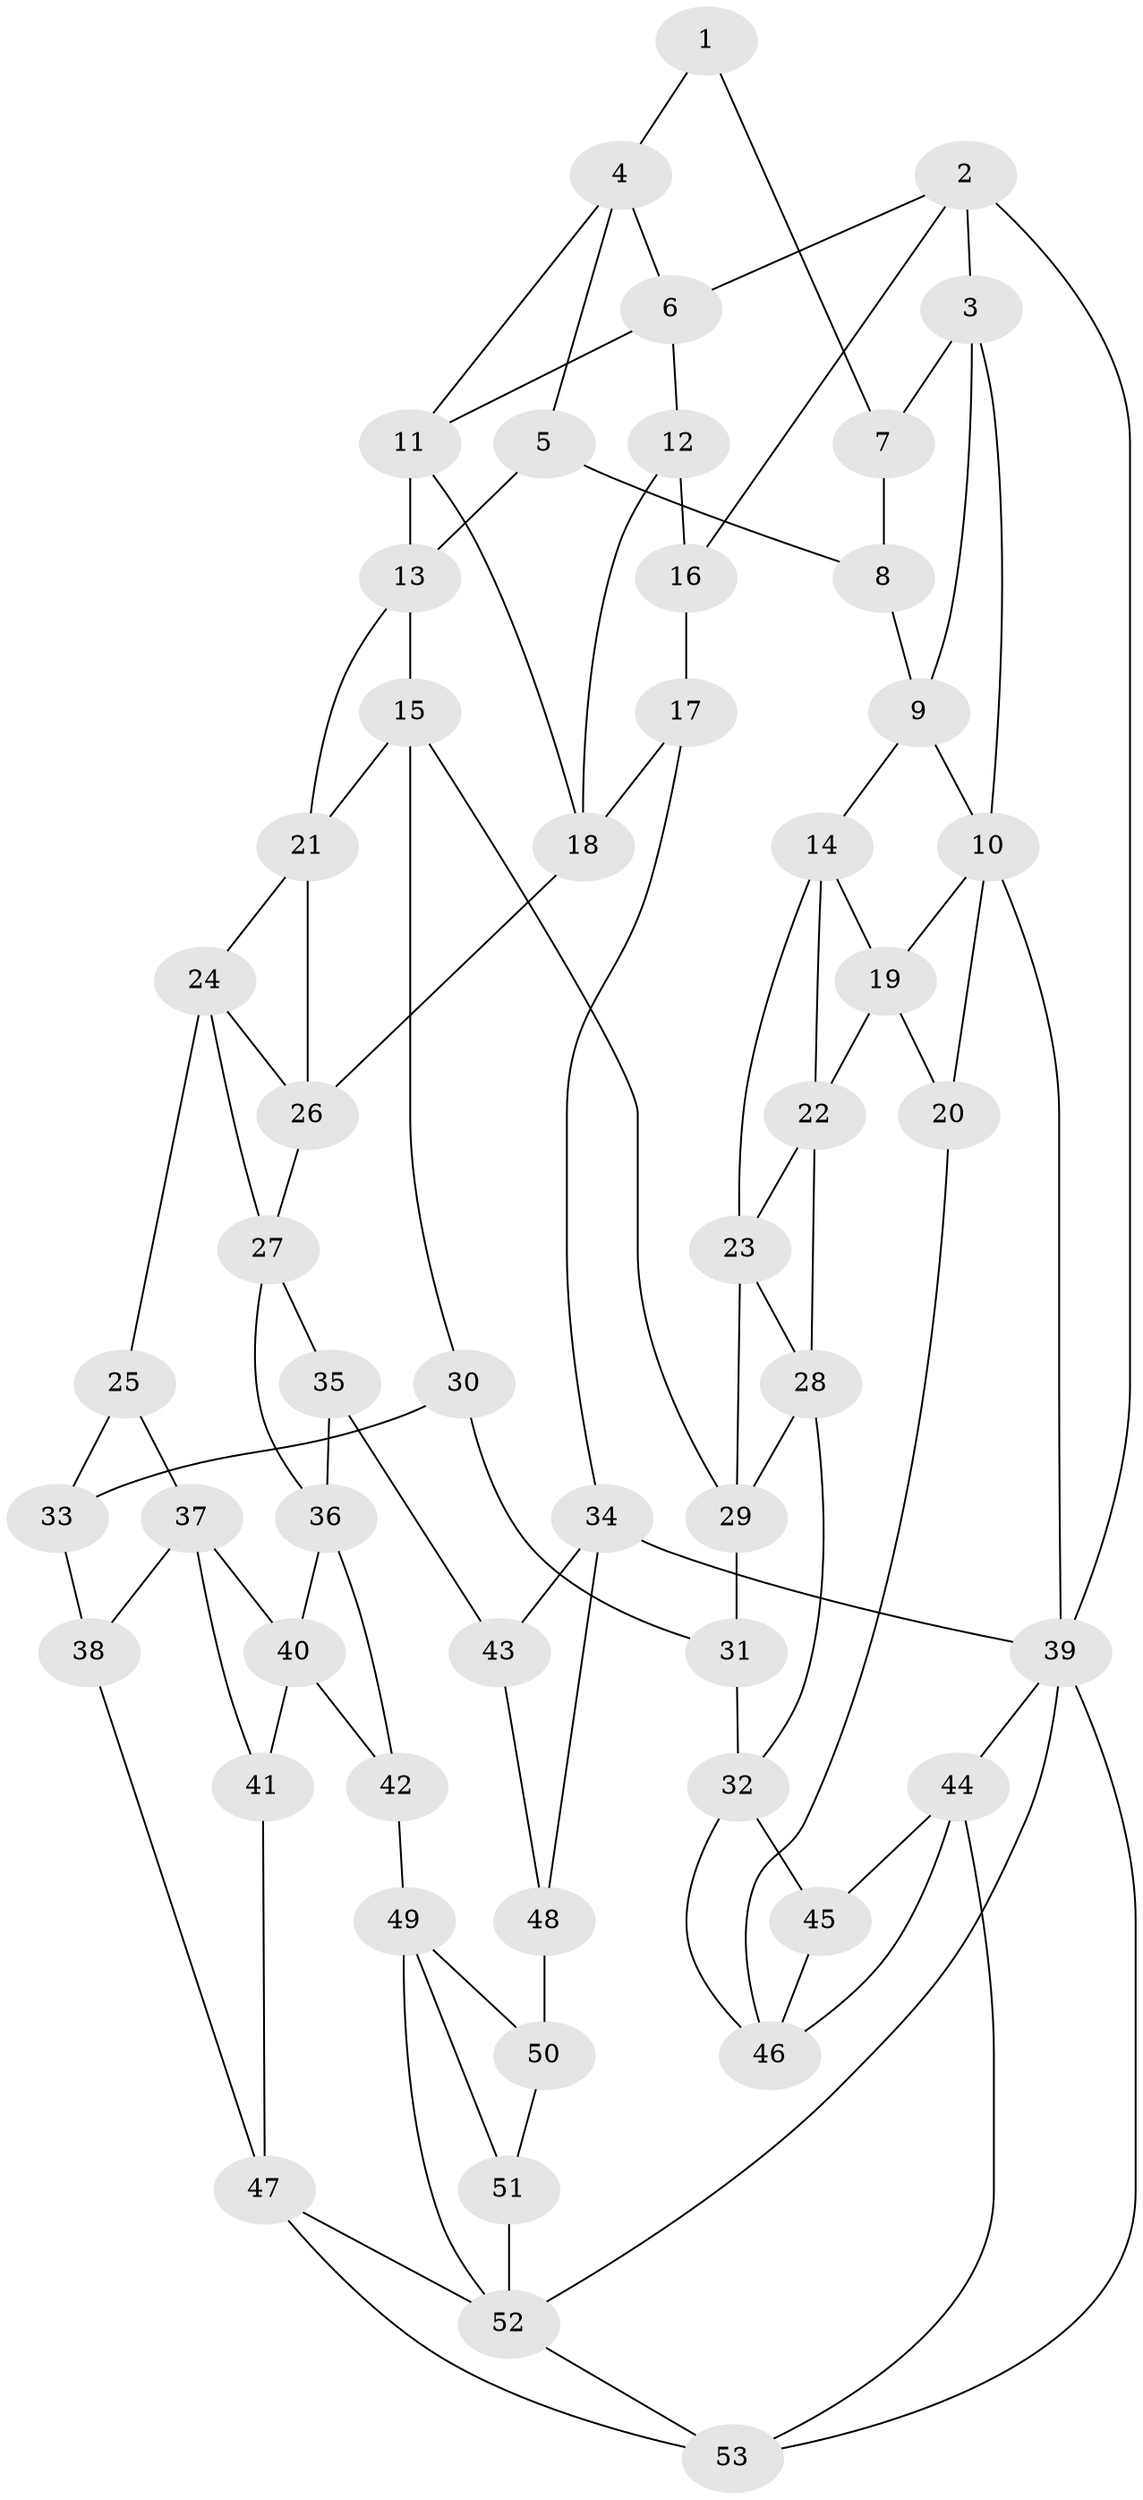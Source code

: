// original degree distribution, {3: 0.01904761904761905, 5: 0.5714285714285714, 4: 0.21904761904761905, 6: 0.19047619047619047}
// Generated by graph-tools (version 1.1) at 2025/38/03/04/25 23:38:28]
// undirected, 53 vertices, 97 edges
graph export_dot {
  node [color=gray90,style=filled];
  1;
  2;
  3;
  4;
  5;
  6;
  7;
  8;
  9;
  10;
  11;
  12;
  13;
  14;
  15;
  16;
  17;
  18;
  19;
  20;
  21;
  22;
  23;
  24;
  25;
  26;
  27;
  28;
  29;
  30;
  31;
  32;
  33;
  34;
  35;
  36;
  37;
  38;
  39;
  40;
  41;
  42;
  43;
  44;
  45;
  46;
  47;
  48;
  49;
  50;
  51;
  52;
  53;
  1 -- 4 [weight=1.0];
  1 -- 7 [weight=1.0];
  2 -- 3 [weight=1.0];
  2 -- 6 [weight=1.0];
  2 -- 16 [weight=1.0];
  2 -- 39 [weight=1.0];
  3 -- 7 [weight=1.0];
  3 -- 9 [weight=1.0];
  3 -- 10 [weight=1.0];
  4 -- 5 [weight=1.0];
  4 -- 6 [weight=1.0];
  4 -- 11 [weight=1.0];
  5 -- 8 [weight=1.0];
  5 -- 13 [weight=1.0];
  6 -- 11 [weight=1.0];
  6 -- 12 [weight=1.0];
  7 -- 8 [weight=2.0];
  8 -- 9 [weight=1.0];
  9 -- 10 [weight=1.0];
  9 -- 14 [weight=1.0];
  10 -- 19 [weight=1.0];
  10 -- 20 [weight=1.0];
  10 -- 39 [weight=1.0];
  11 -- 13 [weight=1.0];
  11 -- 18 [weight=1.0];
  12 -- 16 [weight=2.0];
  12 -- 18 [weight=1.0];
  13 -- 15 [weight=1.0];
  13 -- 21 [weight=1.0];
  14 -- 19 [weight=1.0];
  14 -- 22 [weight=1.0];
  14 -- 23 [weight=1.0];
  15 -- 21 [weight=1.0];
  15 -- 29 [weight=1.0];
  15 -- 30 [weight=1.0];
  16 -- 17 [weight=1.0];
  17 -- 18 [weight=1.0];
  17 -- 34 [weight=1.0];
  18 -- 26 [weight=1.0];
  19 -- 20 [weight=1.0];
  19 -- 22 [weight=1.0];
  20 -- 46 [weight=1.0];
  21 -- 24 [weight=1.0];
  21 -- 26 [weight=1.0];
  22 -- 23 [weight=1.0];
  22 -- 28 [weight=1.0];
  23 -- 28 [weight=1.0];
  23 -- 29 [weight=1.0];
  24 -- 25 [weight=1.0];
  24 -- 26 [weight=1.0];
  24 -- 27 [weight=1.0];
  25 -- 33 [weight=1.0];
  25 -- 37 [weight=1.0];
  26 -- 27 [weight=1.0];
  27 -- 35 [weight=1.0];
  27 -- 36 [weight=1.0];
  28 -- 29 [weight=1.0];
  28 -- 32 [weight=1.0];
  29 -- 31 [weight=1.0];
  30 -- 31 [weight=1.0];
  30 -- 33 [weight=2.0];
  31 -- 32 [weight=1.0];
  32 -- 45 [weight=1.0];
  32 -- 46 [weight=1.0];
  33 -- 38 [weight=1.0];
  34 -- 39 [weight=1.0];
  34 -- 43 [weight=1.0];
  34 -- 48 [weight=1.0];
  35 -- 36 [weight=1.0];
  35 -- 43 [weight=2.0];
  36 -- 40 [weight=1.0];
  36 -- 42 [weight=1.0];
  37 -- 38 [weight=1.0];
  37 -- 40 [weight=1.0];
  37 -- 41 [weight=1.0];
  38 -- 47 [weight=1.0];
  39 -- 44 [weight=1.0];
  39 -- 52 [weight=1.0];
  39 -- 53 [weight=1.0];
  40 -- 41 [weight=1.0];
  40 -- 42 [weight=1.0];
  41 -- 47 [weight=1.0];
  42 -- 49 [weight=1.0];
  43 -- 48 [weight=1.0];
  44 -- 45 [weight=1.0];
  44 -- 46 [weight=1.0];
  44 -- 53 [weight=1.0];
  45 -- 46 [weight=1.0];
  47 -- 52 [weight=1.0];
  47 -- 53 [weight=1.0];
  48 -- 50 [weight=2.0];
  49 -- 50 [weight=1.0];
  49 -- 51 [weight=1.0];
  49 -- 52 [weight=1.0];
  50 -- 51 [weight=1.0];
  51 -- 52 [weight=1.0];
  52 -- 53 [weight=1.0];
}
